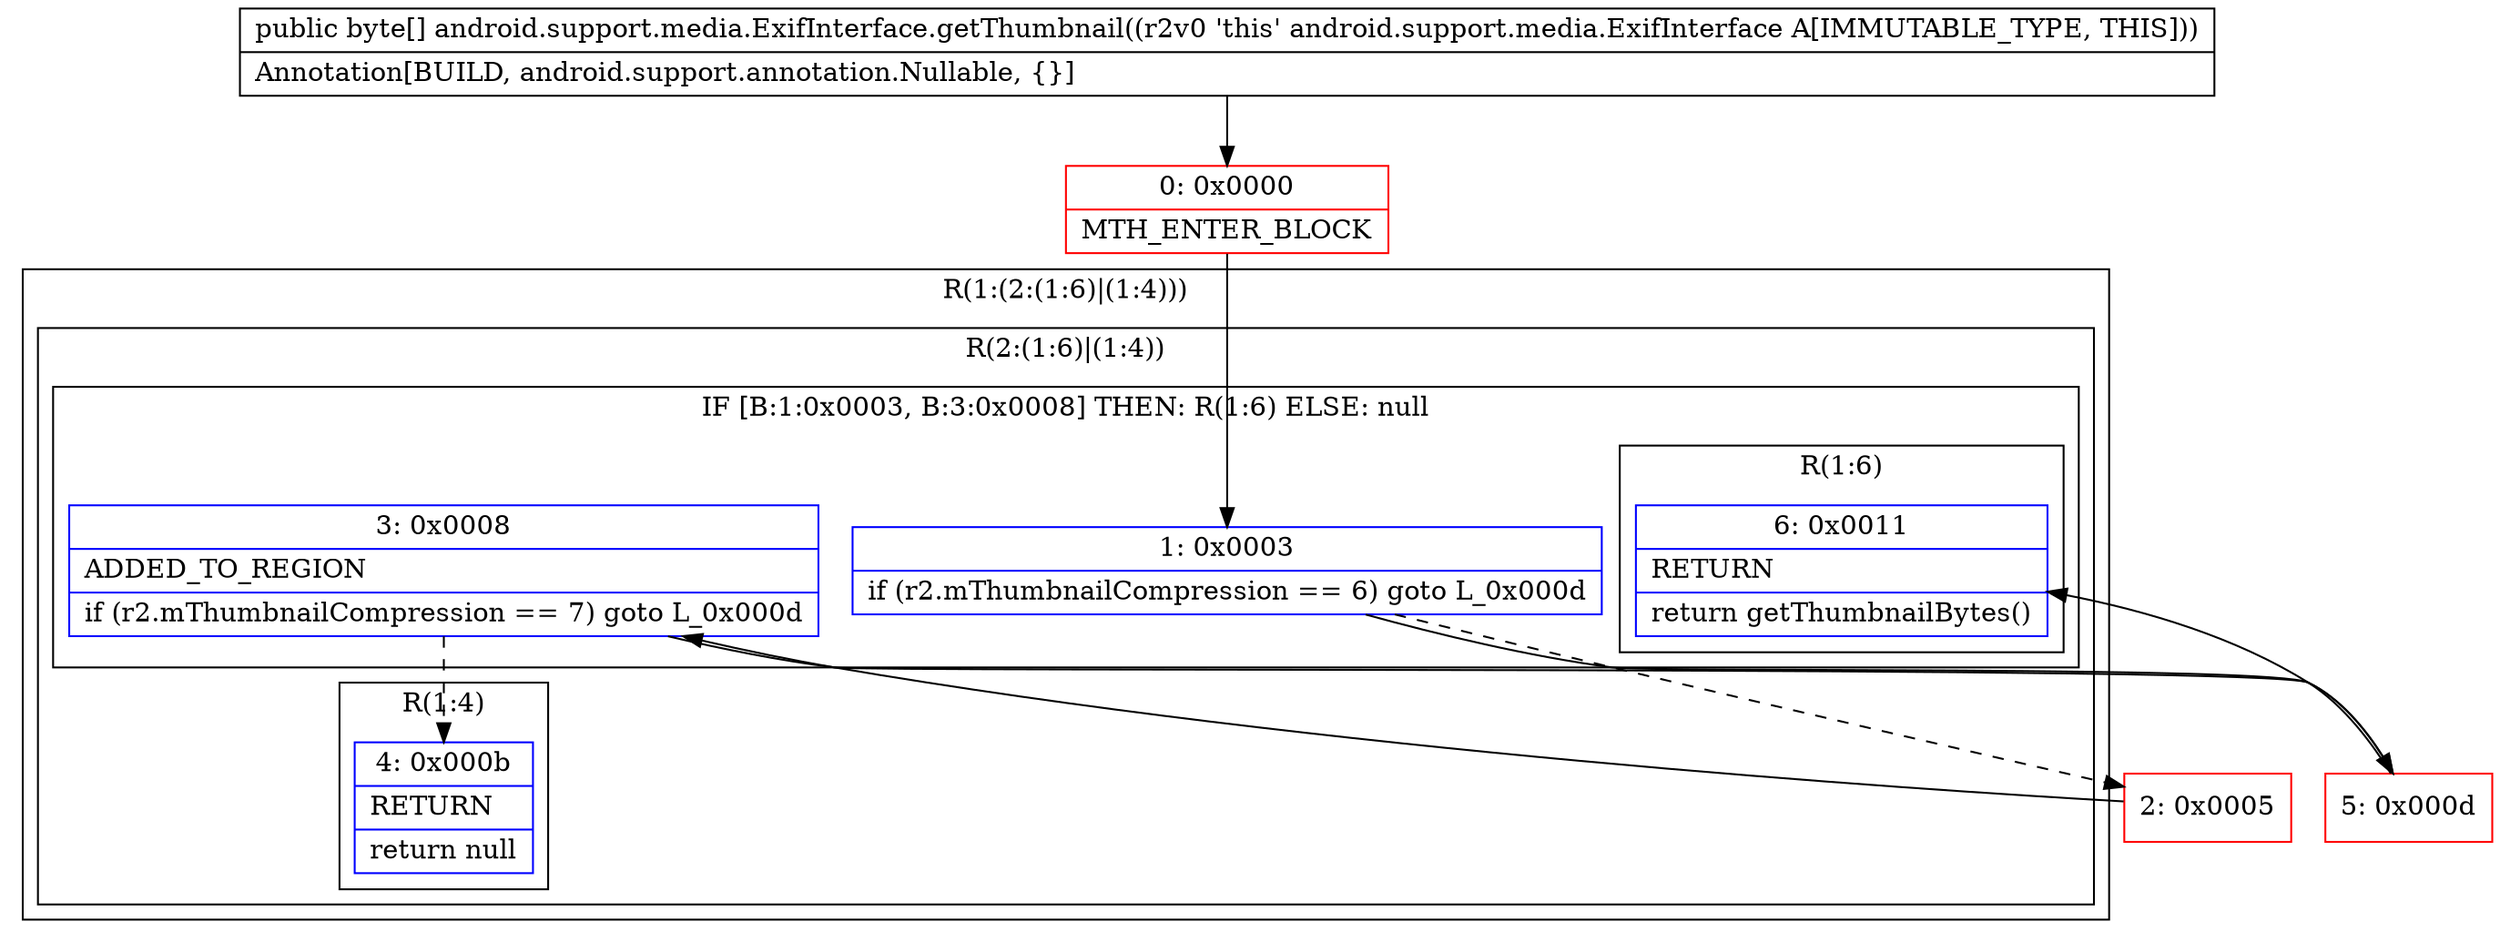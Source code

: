 digraph "CFG forandroid.support.media.ExifInterface.getThumbnail()[B" {
subgraph cluster_Region_1493692993 {
label = "R(1:(2:(1:6)|(1:4)))";
node [shape=record,color=blue];
subgraph cluster_Region_1039614670 {
label = "R(2:(1:6)|(1:4))";
node [shape=record,color=blue];
subgraph cluster_IfRegion_913895569 {
label = "IF [B:1:0x0003, B:3:0x0008] THEN: R(1:6) ELSE: null";
node [shape=record,color=blue];
Node_1 [shape=record,label="{1\:\ 0x0003|if (r2.mThumbnailCompression == 6) goto L_0x000d\l}"];
Node_3 [shape=record,label="{3\:\ 0x0008|ADDED_TO_REGION\l|if (r2.mThumbnailCompression == 7) goto L_0x000d\l}"];
subgraph cluster_Region_583882102 {
label = "R(1:6)";
node [shape=record,color=blue];
Node_6 [shape=record,label="{6\:\ 0x0011|RETURN\l|return getThumbnailBytes()\l}"];
}
}
subgraph cluster_Region_1144925844 {
label = "R(1:4)";
node [shape=record,color=blue];
Node_4 [shape=record,label="{4\:\ 0x000b|RETURN\l|return null\l}"];
}
}
}
Node_0 [shape=record,color=red,label="{0\:\ 0x0000|MTH_ENTER_BLOCK\l}"];
Node_2 [shape=record,color=red,label="{2\:\ 0x0005}"];
Node_5 [shape=record,color=red,label="{5\:\ 0x000d}"];
MethodNode[shape=record,label="{public byte[] android.support.media.ExifInterface.getThumbnail((r2v0 'this' android.support.media.ExifInterface A[IMMUTABLE_TYPE, THIS]))  | Annotation[BUILD, android.support.annotation.Nullable, \{\}]\l}"];
MethodNode -> Node_0;
Node_1 -> Node_2[style=dashed];
Node_1 -> Node_5;
Node_3 -> Node_4[style=dashed];
Node_3 -> Node_5;
Node_0 -> Node_1;
Node_2 -> Node_3;
Node_5 -> Node_6;
}

